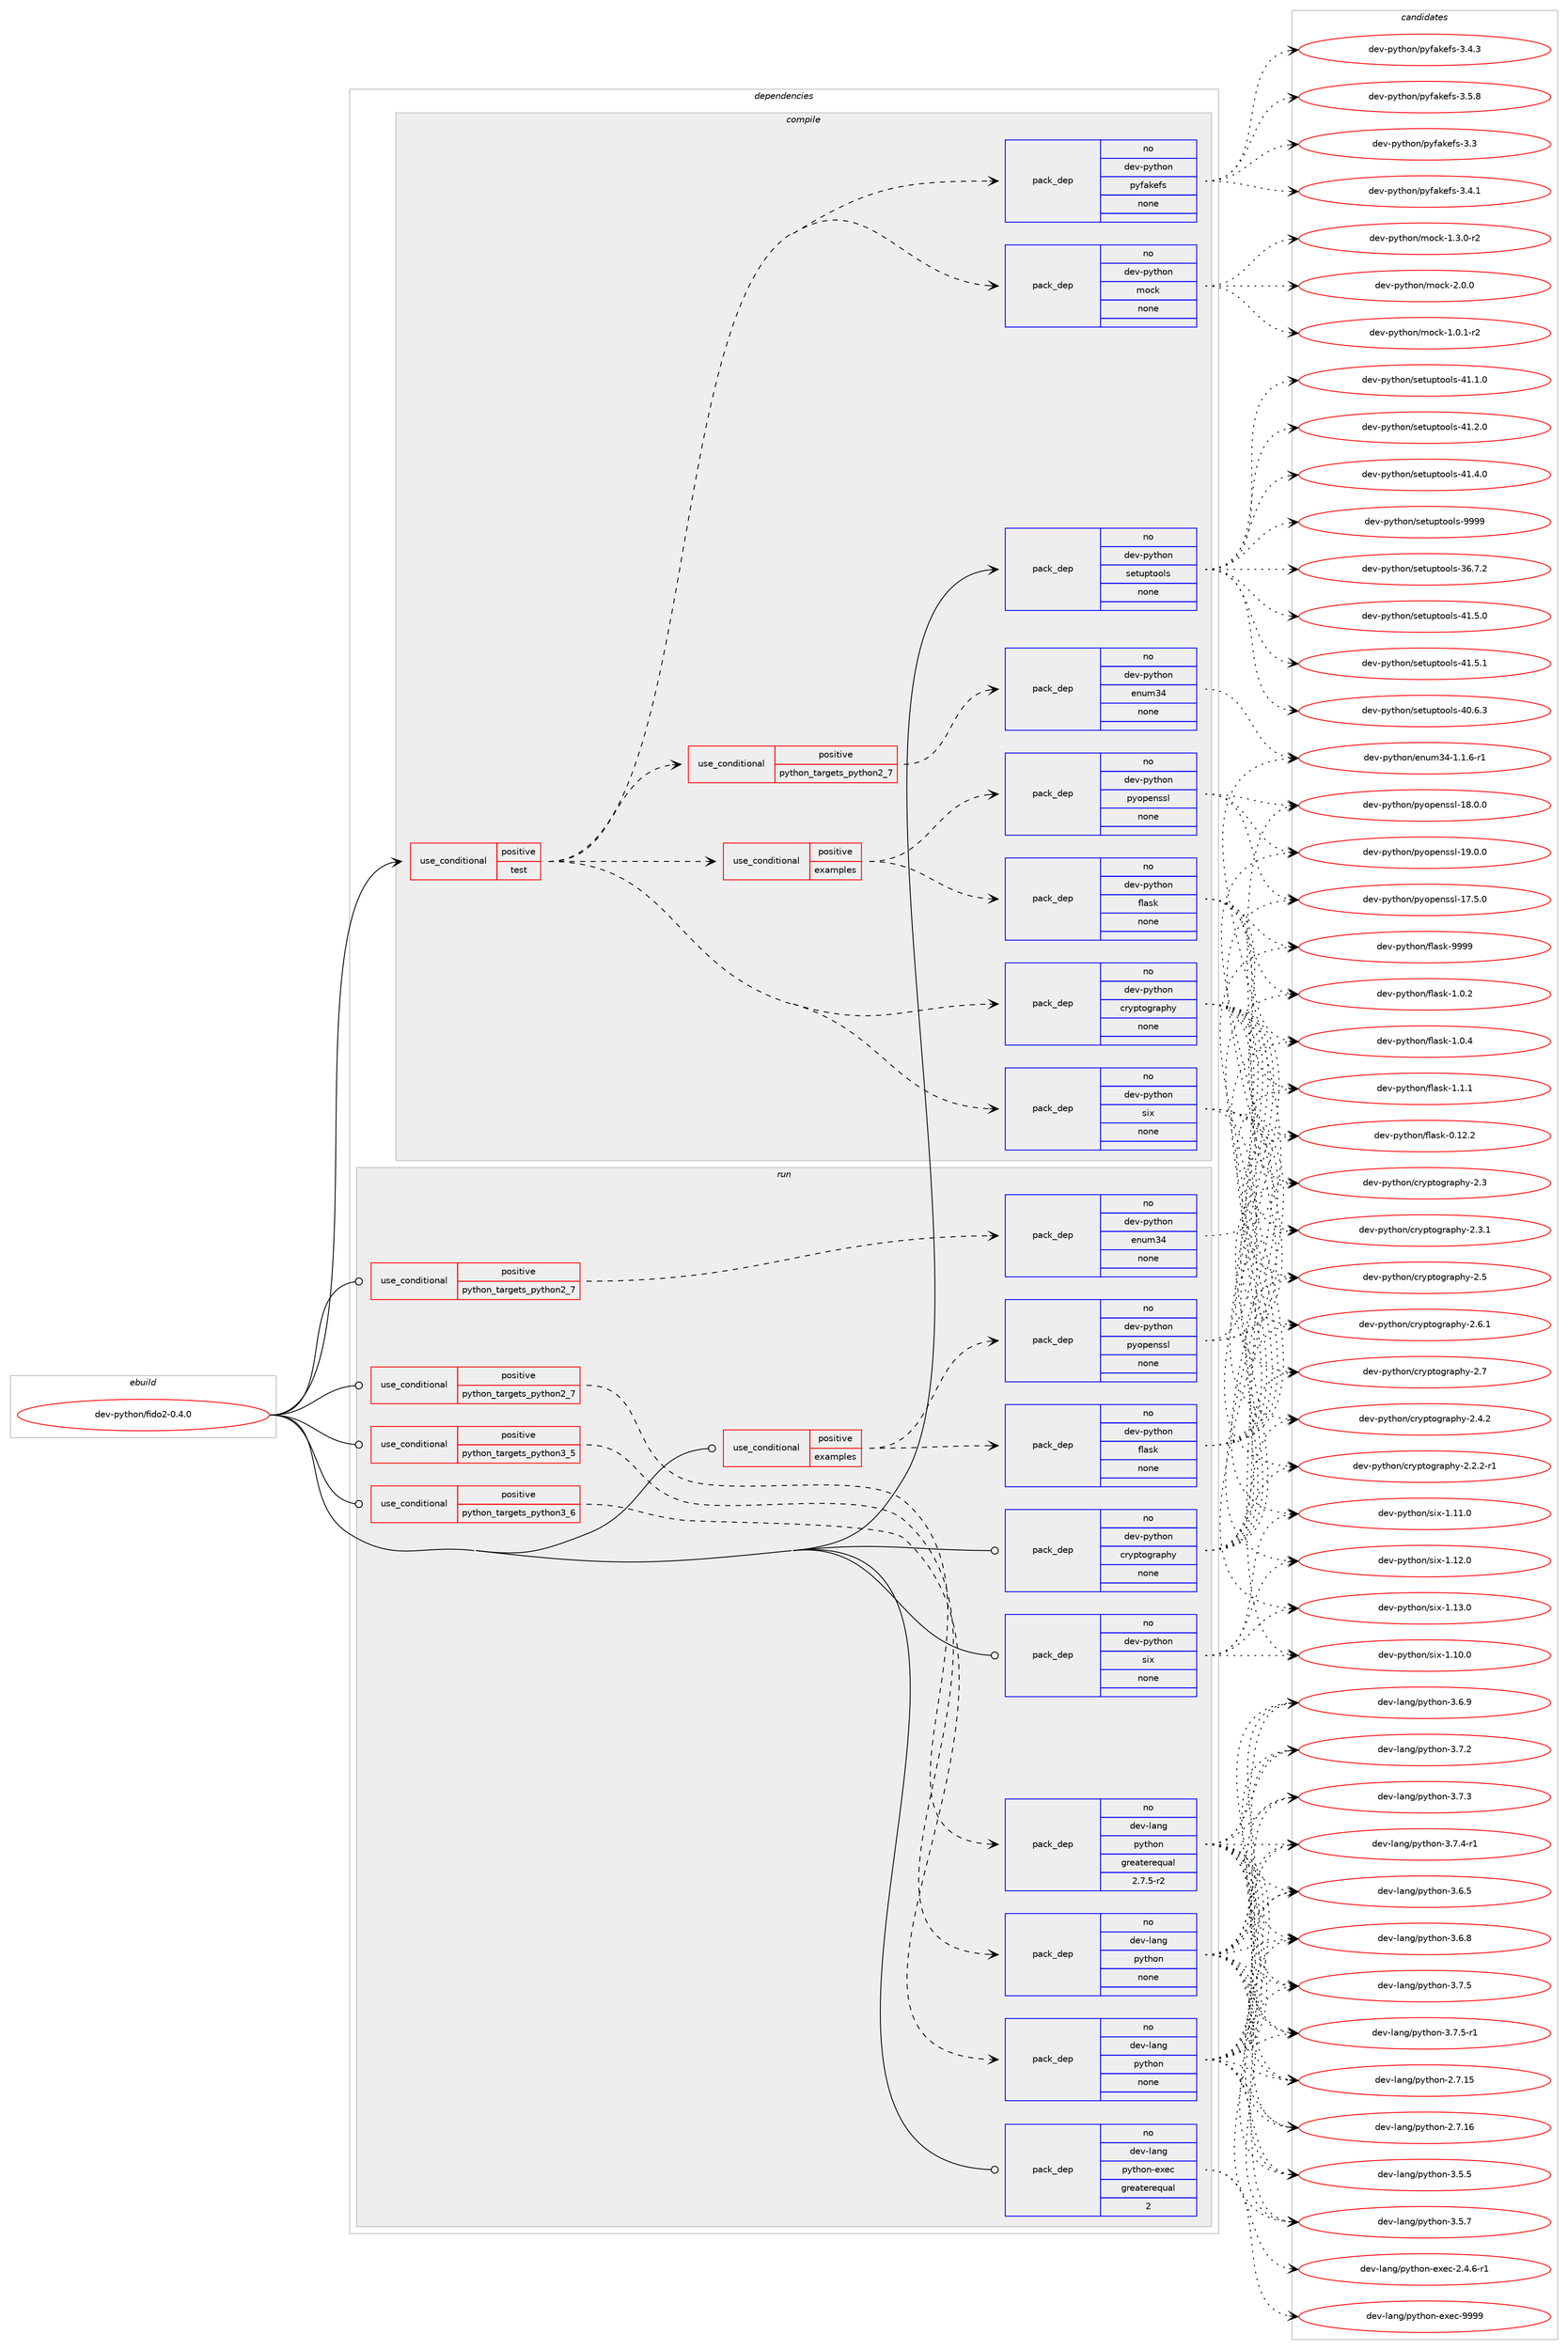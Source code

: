 digraph prolog {

# *************
# Graph options
# *************

newrank=true;
concentrate=true;
compound=true;
graph [rankdir=LR,fontname=Helvetica,fontsize=10,ranksep=1.5];#, ranksep=2.5, nodesep=0.2];
edge  [arrowhead=vee];
node  [fontname=Helvetica,fontsize=10];

# **********
# The ebuild
# **********

subgraph cluster_leftcol {
color=gray;
rank=same;
label=<<i>ebuild</i>>;
id [label="dev-python/fido2-0.4.0", color=red, width=4, href="../dev-python/fido2-0.4.0.svg"];
}

# ****************
# The dependencies
# ****************

subgraph cluster_midcol {
color=gray;
label=<<i>dependencies</i>>;
subgraph cluster_compile {
fillcolor="#eeeeee";
style=filled;
label=<<i>compile</i>>;
subgraph cond139214 {
dependency604083 [label=<<TABLE BORDER="0" CELLBORDER="1" CELLSPACING="0" CELLPADDING="4"><TR><TD ROWSPAN="3" CELLPADDING="10">use_conditional</TD></TR><TR><TD>positive</TD></TR><TR><TD>test</TD></TR></TABLE>>, shape=none, color=red];
subgraph pack453072 {
dependency604084 [label=<<TABLE BORDER="0" CELLBORDER="1" CELLSPACING="0" CELLPADDING="4" WIDTH="220"><TR><TD ROWSPAN="6" CELLPADDING="30">pack_dep</TD></TR><TR><TD WIDTH="110">no</TD></TR><TR><TD>dev-python</TD></TR><TR><TD>six</TD></TR><TR><TD>none</TD></TR><TR><TD></TD></TR></TABLE>>, shape=none, color=blue];
}
dependency604083:e -> dependency604084:w [weight=20,style="dashed",arrowhead="vee"];
subgraph pack453073 {
dependency604085 [label=<<TABLE BORDER="0" CELLBORDER="1" CELLSPACING="0" CELLPADDING="4" WIDTH="220"><TR><TD ROWSPAN="6" CELLPADDING="30">pack_dep</TD></TR><TR><TD WIDTH="110">no</TD></TR><TR><TD>dev-python</TD></TR><TR><TD>cryptography</TD></TR><TR><TD>none</TD></TR><TR><TD></TD></TR></TABLE>>, shape=none, color=blue];
}
dependency604083:e -> dependency604085:w [weight=20,style="dashed",arrowhead="vee"];
subgraph cond139215 {
dependency604086 [label=<<TABLE BORDER="0" CELLBORDER="1" CELLSPACING="0" CELLPADDING="4"><TR><TD ROWSPAN="3" CELLPADDING="10">use_conditional</TD></TR><TR><TD>positive</TD></TR><TR><TD>python_targets_python2_7</TD></TR></TABLE>>, shape=none, color=red];
subgraph pack453074 {
dependency604087 [label=<<TABLE BORDER="0" CELLBORDER="1" CELLSPACING="0" CELLPADDING="4" WIDTH="220"><TR><TD ROWSPAN="6" CELLPADDING="30">pack_dep</TD></TR><TR><TD WIDTH="110">no</TD></TR><TR><TD>dev-python</TD></TR><TR><TD>enum34</TD></TR><TR><TD>none</TD></TR><TR><TD></TD></TR></TABLE>>, shape=none, color=blue];
}
dependency604086:e -> dependency604087:w [weight=20,style="dashed",arrowhead="vee"];
}
dependency604083:e -> dependency604086:w [weight=20,style="dashed",arrowhead="vee"];
subgraph cond139216 {
dependency604088 [label=<<TABLE BORDER="0" CELLBORDER="1" CELLSPACING="0" CELLPADDING="4"><TR><TD ROWSPAN="3" CELLPADDING="10">use_conditional</TD></TR><TR><TD>positive</TD></TR><TR><TD>examples</TD></TR></TABLE>>, shape=none, color=red];
subgraph pack453075 {
dependency604089 [label=<<TABLE BORDER="0" CELLBORDER="1" CELLSPACING="0" CELLPADDING="4" WIDTH="220"><TR><TD ROWSPAN="6" CELLPADDING="30">pack_dep</TD></TR><TR><TD WIDTH="110">no</TD></TR><TR><TD>dev-python</TD></TR><TR><TD>flask</TD></TR><TR><TD>none</TD></TR><TR><TD></TD></TR></TABLE>>, shape=none, color=blue];
}
dependency604088:e -> dependency604089:w [weight=20,style="dashed",arrowhead="vee"];
subgraph pack453076 {
dependency604090 [label=<<TABLE BORDER="0" CELLBORDER="1" CELLSPACING="0" CELLPADDING="4" WIDTH="220"><TR><TD ROWSPAN="6" CELLPADDING="30">pack_dep</TD></TR><TR><TD WIDTH="110">no</TD></TR><TR><TD>dev-python</TD></TR><TR><TD>pyopenssl</TD></TR><TR><TD>none</TD></TR><TR><TD></TD></TR></TABLE>>, shape=none, color=blue];
}
dependency604088:e -> dependency604090:w [weight=20,style="dashed",arrowhead="vee"];
}
dependency604083:e -> dependency604088:w [weight=20,style="dashed",arrowhead="vee"];
subgraph pack453077 {
dependency604091 [label=<<TABLE BORDER="0" CELLBORDER="1" CELLSPACING="0" CELLPADDING="4" WIDTH="220"><TR><TD ROWSPAN="6" CELLPADDING="30">pack_dep</TD></TR><TR><TD WIDTH="110">no</TD></TR><TR><TD>dev-python</TD></TR><TR><TD>mock</TD></TR><TR><TD>none</TD></TR><TR><TD></TD></TR></TABLE>>, shape=none, color=blue];
}
dependency604083:e -> dependency604091:w [weight=20,style="dashed",arrowhead="vee"];
subgraph pack453078 {
dependency604092 [label=<<TABLE BORDER="0" CELLBORDER="1" CELLSPACING="0" CELLPADDING="4" WIDTH="220"><TR><TD ROWSPAN="6" CELLPADDING="30">pack_dep</TD></TR><TR><TD WIDTH="110">no</TD></TR><TR><TD>dev-python</TD></TR><TR><TD>pyfakefs</TD></TR><TR><TD>none</TD></TR><TR><TD></TD></TR></TABLE>>, shape=none, color=blue];
}
dependency604083:e -> dependency604092:w [weight=20,style="dashed",arrowhead="vee"];
}
id:e -> dependency604083:w [weight=20,style="solid",arrowhead="vee"];
subgraph pack453079 {
dependency604093 [label=<<TABLE BORDER="0" CELLBORDER="1" CELLSPACING="0" CELLPADDING="4" WIDTH="220"><TR><TD ROWSPAN="6" CELLPADDING="30">pack_dep</TD></TR><TR><TD WIDTH="110">no</TD></TR><TR><TD>dev-python</TD></TR><TR><TD>setuptools</TD></TR><TR><TD>none</TD></TR><TR><TD></TD></TR></TABLE>>, shape=none, color=blue];
}
id:e -> dependency604093:w [weight=20,style="solid",arrowhead="vee"];
}
subgraph cluster_compileandrun {
fillcolor="#eeeeee";
style=filled;
label=<<i>compile and run</i>>;
}
subgraph cluster_run {
fillcolor="#eeeeee";
style=filled;
label=<<i>run</i>>;
subgraph cond139217 {
dependency604094 [label=<<TABLE BORDER="0" CELLBORDER="1" CELLSPACING="0" CELLPADDING="4"><TR><TD ROWSPAN="3" CELLPADDING="10">use_conditional</TD></TR><TR><TD>positive</TD></TR><TR><TD>examples</TD></TR></TABLE>>, shape=none, color=red];
subgraph pack453080 {
dependency604095 [label=<<TABLE BORDER="0" CELLBORDER="1" CELLSPACING="0" CELLPADDING="4" WIDTH="220"><TR><TD ROWSPAN="6" CELLPADDING="30">pack_dep</TD></TR><TR><TD WIDTH="110">no</TD></TR><TR><TD>dev-python</TD></TR><TR><TD>flask</TD></TR><TR><TD>none</TD></TR><TR><TD></TD></TR></TABLE>>, shape=none, color=blue];
}
dependency604094:e -> dependency604095:w [weight=20,style="dashed",arrowhead="vee"];
subgraph pack453081 {
dependency604096 [label=<<TABLE BORDER="0" CELLBORDER="1" CELLSPACING="0" CELLPADDING="4" WIDTH="220"><TR><TD ROWSPAN="6" CELLPADDING="30">pack_dep</TD></TR><TR><TD WIDTH="110">no</TD></TR><TR><TD>dev-python</TD></TR><TR><TD>pyopenssl</TD></TR><TR><TD>none</TD></TR><TR><TD></TD></TR></TABLE>>, shape=none, color=blue];
}
dependency604094:e -> dependency604096:w [weight=20,style="dashed",arrowhead="vee"];
}
id:e -> dependency604094:w [weight=20,style="solid",arrowhead="odot"];
subgraph cond139218 {
dependency604097 [label=<<TABLE BORDER="0" CELLBORDER="1" CELLSPACING="0" CELLPADDING="4"><TR><TD ROWSPAN="3" CELLPADDING="10">use_conditional</TD></TR><TR><TD>positive</TD></TR><TR><TD>python_targets_python2_7</TD></TR></TABLE>>, shape=none, color=red];
subgraph pack453082 {
dependency604098 [label=<<TABLE BORDER="0" CELLBORDER="1" CELLSPACING="0" CELLPADDING="4" WIDTH="220"><TR><TD ROWSPAN="6" CELLPADDING="30">pack_dep</TD></TR><TR><TD WIDTH="110">no</TD></TR><TR><TD>dev-lang</TD></TR><TR><TD>python</TD></TR><TR><TD>greaterequal</TD></TR><TR><TD>2.7.5-r2</TD></TR></TABLE>>, shape=none, color=blue];
}
dependency604097:e -> dependency604098:w [weight=20,style="dashed",arrowhead="vee"];
}
id:e -> dependency604097:w [weight=20,style="solid",arrowhead="odot"];
subgraph cond139219 {
dependency604099 [label=<<TABLE BORDER="0" CELLBORDER="1" CELLSPACING="0" CELLPADDING="4"><TR><TD ROWSPAN="3" CELLPADDING="10">use_conditional</TD></TR><TR><TD>positive</TD></TR><TR><TD>python_targets_python2_7</TD></TR></TABLE>>, shape=none, color=red];
subgraph pack453083 {
dependency604100 [label=<<TABLE BORDER="0" CELLBORDER="1" CELLSPACING="0" CELLPADDING="4" WIDTH="220"><TR><TD ROWSPAN="6" CELLPADDING="30">pack_dep</TD></TR><TR><TD WIDTH="110">no</TD></TR><TR><TD>dev-python</TD></TR><TR><TD>enum34</TD></TR><TR><TD>none</TD></TR><TR><TD></TD></TR></TABLE>>, shape=none, color=blue];
}
dependency604099:e -> dependency604100:w [weight=20,style="dashed",arrowhead="vee"];
}
id:e -> dependency604099:w [weight=20,style="solid",arrowhead="odot"];
subgraph cond139220 {
dependency604101 [label=<<TABLE BORDER="0" CELLBORDER="1" CELLSPACING="0" CELLPADDING="4"><TR><TD ROWSPAN="3" CELLPADDING="10">use_conditional</TD></TR><TR><TD>positive</TD></TR><TR><TD>python_targets_python3_5</TD></TR></TABLE>>, shape=none, color=red];
subgraph pack453084 {
dependency604102 [label=<<TABLE BORDER="0" CELLBORDER="1" CELLSPACING="0" CELLPADDING="4" WIDTH="220"><TR><TD ROWSPAN="6" CELLPADDING="30">pack_dep</TD></TR><TR><TD WIDTH="110">no</TD></TR><TR><TD>dev-lang</TD></TR><TR><TD>python</TD></TR><TR><TD>none</TD></TR><TR><TD></TD></TR></TABLE>>, shape=none, color=blue];
}
dependency604101:e -> dependency604102:w [weight=20,style="dashed",arrowhead="vee"];
}
id:e -> dependency604101:w [weight=20,style="solid",arrowhead="odot"];
subgraph cond139221 {
dependency604103 [label=<<TABLE BORDER="0" CELLBORDER="1" CELLSPACING="0" CELLPADDING="4"><TR><TD ROWSPAN="3" CELLPADDING="10">use_conditional</TD></TR><TR><TD>positive</TD></TR><TR><TD>python_targets_python3_6</TD></TR></TABLE>>, shape=none, color=red];
subgraph pack453085 {
dependency604104 [label=<<TABLE BORDER="0" CELLBORDER="1" CELLSPACING="0" CELLPADDING="4" WIDTH="220"><TR><TD ROWSPAN="6" CELLPADDING="30">pack_dep</TD></TR><TR><TD WIDTH="110">no</TD></TR><TR><TD>dev-lang</TD></TR><TR><TD>python</TD></TR><TR><TD>none</TD></TR><TR><TD></TD></TR></TABLE>>, shape=none, color=blue];
}
dependency604103:e -> dependency604104:w [weight=20,style="dashed",arrowhead="vee"];
}
id:e -> dependency604103:w [weight=20,style="solid",arrowhead="odot"];
subgraph pack453086 {
dependency604105 [label=<<TABLE BORDER="0" CELLBORDER="1" CELLSPACING="0" CELLPADDING="4" WIDTH="220"><TR><TD ROWSPAN="6" CELLPADDING="30">pack_dep</TD></TR><TR><TD WIDTH="110">no</TD></TR><TR><TD>dev-lang</TD></TR><TR><TD>python-exec</TD></TR><TR><TD>greaterequal</TD></TR><TR><TD>2</TD></TR></TABLE>>, shape=none, color=blue];
}
id:e -> dependency604105:w [weight=20,style="solid",arrowhead="odot"];
subgraph pack453087 {
dependency604106 [label=<<TABLE BORDER="0" CELLBORDER="1" CELLSPACING="0" CELLPADDING="4" WIDTH="220"><TR><TD ROWSPAN="6" CELLPADDING="30">pack_dep</TD></TR><TR><TD WIDTH="110">no</TD></TR><TR><TD>dev-python</TD></TR><TR><TD>cryptography</TD></TR><TR><TD>none</TD></TR><TR><TD></TD></TR></TABLE>>, shape=none, color=blue];
}
id:e -> dependency604106:w [weight=20,style="solid",arrowhead="odot"];
subgraph pack453088 {
dependency604107 [label=<<TABLE BORDER="0" CELLBORDER="1" CELLSPACING="0" CELLPADDING="4" WIDTH="220"><TR><TD ROWSPAN="6" CELLPADDING="30">pack_dep</TD></TR><TR><TD WIDTH="110">no</TD></TR><TR><TD>dev-python</TD></TR><TR><TD>six</TD></TR><TR><TD>none</TD></TR><TR><TD></TD></TR></TABLE>>, shape=none, color=blue];
}
id:e -> dependency604107:w [weight=20,style="solid",arrowhead="odot"];
}
}

# **************
# The candidates
# **************

subgraph cluster_choices {
rank=same;
color=gray;
label=<<i>candidates</i>>;

subgraph choice453072 {
color=black;
nodesep=1;
choice100101118451121211161041111104711510512045494649484648 [label="dev-python/six-1.10.0", color=red, width=4,href="../dev-python/six-1.10.0.svg"];
choice100101118451121211161041111104711510512045494649494648 [label="dev-python/six-1.11.0", color=red, width=4,href="../dev-python/six-1.11.0.svg"];
choice100101118451121211161041111104711510512045494649504648 [label="dev-python/six-1.12.0", color=red, width=4,href="../dev-python/six-1.12.0.svg"];
choice100101118451121211161041111104711510512045494649514648 [label="dev-python/six-1.13.0", color=red, width=4,href="../dev-python/six-1.13.0.svg"];
dependency604084:e -> choice100101118451121211161041111104711510512045494649484648:w [style=dotted,weight="100"];
dependency604084:e -> choice100101118451121211161041111104711510512045494649494648:w [style=dotted,weight="100"];
dependency604084:e -> choice100101118451121211161041111104711510512045494649504648:w [style=dotted,weight="100"];
dependency604084:e -> choice100101118451121211161041111104711510512045494649514648:w [style=dotted,weight="100"];
}
subgraph choice453073 {
color=black;
nodesep=1;
choice100101118451121211161041111104799114121112116111103114971121041214550465046504511449 [label="dev-python/cryptography-2.2.2-r1", color=red, width=4,href="../dev-python/cryptography-2.2.2-r1.svg"];
choice1001011184511212111610411111047991141211121161111031149711210412145504651 [label="dev-python/cryptography-2.3", color=red, width=4,href="../dev-python/cryptography-2.3.svg"];
choice10010111845112121116104111110479911412111211611110311497112104121455046514649 [label="dev-python/cryptography-2.3.1", color=red, width=4,href="../dev-python/cryptography-2.3.1.svg"];
choice10010111845112121116104111110479911412111211611110311497112104121455046524650 [label="dev-python/cryptography-2.4.2", color=red, width=4,href="../dev-python/cryptography-2.4.2.svg"];
choice1001011184511212111610411111047991141211121161111031149711210412145504653 [label="dev-python/cryptography-2.5", color=red, width=4,href="../dev-python/cryptography-2.5.svg"];
choice10010111845112121116104111110479911412111211611110311497112104121455046544649 [label="dev-python/cryptography-2.6.1", color=red, width=4,href="../dev-python/cryptography-2.6.1.svg"];
choice1001011184511212111610411111047991141211121161111031149711210412145504655 [label="dev-python/cryptography-2.7", color=red, width=4,href="../dev-python/cryptography-2.7.svg"];
dependency604085:e -> choice100101118451121211161041111104799114121112116111103114971121041214550465046504511449:w [style=dotted,weight="100"];
dependency604085:e -> choice1001011184511212111610411111047991141211121161111031149711210412145504651:w [style=dotted,weight="100"];
dependency604085:e -> choice10010111845112121116104111110479911412111211611110311497112104121455046514649:w [style=dotted,weight="100"];
dependency604085:e -> choice10010111845112121116104111110479911412111211611110311497112104121455046524650:w [style=dotted,weight="100"];
dependency604085:e -> choice1001011184511212111610411111047991141211121161111031149711210412145504653:w [style=dotted,weight="100"];
dependency604085:e -> choice10010111845112121116104111110479911412111211611110311497112104121455046544649:w [style=dotted,weight="100"];
dependency604085:e -> choice1001011184511212111610411111047991141211121161111031149711210412145504655:w [style=dotted,weight="100"];
}
subgraph choice453074 {
color=black;
nodesep=1;
choice100101118451121211161041111104710111011710951524549464946544511449 [label="dev-python/enum34-1.1.6-r1", color=red, width=4,href="../dev-python/enum34-1.1.6-r1.svg"];
dependency604087:e -> choice100101118451121211161041111104710111011710951524549464946544511449:w [style=dotted,weight="100"];
}
subgraph choice453075 {
color=black;
nodesep=1;
choice10010111845112121116104111110471021089711510745484649504650 [label="dev-python/flask-0.12.2", color=red, width=4,href="../dev-python/flask-0.12.2.svg"];
choice100101118451121211161041111104710210897115107454946484650 [label="dev-python/flask-1.0.2", color=red, width=4,href="../dev-python/flask-1.0.2.svg"];
choice100101118451121211161041111104710210897115107454946484652 [label="dev-python/flask-1.0.4", color=red, width=4,href="../dev-python/flask-1.0.4.svg"];
choice100101118451121211161041111104710210897115107454946494649 [label="dev-python/flask-1.1.1", color=red, width=4,href="../dev-python/flask-1.1.1.svg"];
choice1001011184511212111610411111047102108971151074557575757 [label="dev-python/flask-9999", color=red, width=4,href="../dev-python/flask-9999.svg"];
dependency604089:e -> choice10010111845112121116104111110471021089711510745484649504650:w [style=dotted,weight="100"];
dependency604089:e -> choice100101118451121211161041111104710210897115107454946484650:w [style=dotted,weight="100"];
dependency604089:e -> choice100101118451121211161041111104710210897115107454946484652:w [style=dotted,weight="100"];
dependency604089:e -> choice100101118451121211161041111104710210897115107454946494649:w [style=dotted,weight="100"];
dependency604089:e -> choice1001011184511212111610411111047102108971151074557575757:w [style=dotted,weight="100"];
}
subgraph choice453076 {
color=black;
nodesep=1;
choice100101118451121211161041111104711212111111210111011511510845495546534648 [label="dev-python/pyopenssl-17.5.0", color=red, width=4,href="../dev-python/pyopenssl-17.5.0.svg"];
choice100101118451121211161041111104711212111111210111011511510845495646484648 [label="dev-python/pyopenssl-18.0.0", color=red, width=4,href="../dev-python/pyopenssl-18.0.0.svg"];
choice100101118451121211161041111104711212111111210111011511510845495746484648 [label="dev-python/pyopenssl-19.0.0", color=red, width=4,href="../dev-python/pyopenssl-19.0.0.svg"];
dependency604090:e -> choice100101118451121211161041111104711212111111210111011511510845495546534648:w [style=dotted,weight="100"];
dependency604090:e -> choice100101118451121211161041111104711212111111210111011511510845495646484648:w [style=dotted,weight="100"];
dependency604090:e -> choice100101118451121211161041111104711212111111210111011511510845495746484648:w [style=dotted,weight="100"];
}
subgraph choice453077 {
color=black;
nodesep=1;
choice1001011184511212111610411111047109111991074549464846494511450 [label="dev-python/mock-1.0.1-r2", color=red, width=4,href="../dev-python/mock-1.0.1-r2.svg"];
choice1001011184511212111610411111047109111991074549465146484511450 [label="dev-python/mock-1.3.0-r2", color=red, width=4,href="../dev-python/mock-1.3.0-r2.svg"];
choice100101118451121211161041111104710911199107455046484648 [label="dev-python/mock-2.0.0", color=red, width=4,href="../dev-python/mock-2.0.0.svg"];
dependency604091:e -> choice1001011184511212111610411111047109111991074549464846494511450:w [style=dotted,weight="100"];
dependency604091:e -> choice1001011184511212111610411111047109111991074549465146484511450:w [style=dotted,weight="100"];
dependency604091:e -> choice100101118451121211161041111104710911199107455046484648:w [style=dotted,weight="100"];
}
subgraph choice453078 {
color=black;
nodesep=1;
choice10010111845112121116104111110471121211029710710110211545514651 [label="dev-python/pyfakefs-3.3", color=red, width=4,href="../dev-python/pyfakefs-3.3.svg"];
choice100101118451121211161041111104711212110297107101102115455146524649 [label="dev-python/pyfakefs-3.4.1", color=red, width=4,href="../dev-python/pyfakefs-3.4.1.svg"];
choice100101118451121211161041111104711212110297107101102115455146524651 [label="dev-python/pyfakefs-3.4.3", color=red, width=4,href="../dev-python/pyfakefs-3.4.3.svg"];
choice100101118451121211161041111104711212110297107101102115455146534656 [label="dev-python/pyfakefs-3.5.8", color=red, width=4,href="../dev-python/pyfakefs-3.5.8.svg"];
dependency604092:e -> choice10010111845112121116104111110471121211029710710110211545514651:w [style=dotted,weight="100"];
dependency604092:e -> choice100101118451121211161041111104711212110297107101102115455146524649:w [style=dotted,weight="100"];
dependency604092:e -> choice100101118451121211161041111104711212110297107101102115455146524651:w [style=dotted,weight="100"];
dependency604092:e -> choice100101118451121211161041111104711212110297107101102115455146534656:w [style=dotted,weight="100"];
}
subgraph choice453079 {
color=black;
nodesep=1;
choice100101118451121211161041111104711510111611711211611111110811545515446554650 [label="dev-python/setuptools-36.7.2", color=red, width=4,href="../dev-python/setuptools-36.7.2.svg"];
choice100101118451121211161041111104711510111611711211611111110811545524846544651 [label="dev-python/setuptools-40.6.3", color=red, width=4,href="../dev-python/setuptools-40.6.3.svg"];
choice100101118451121211161041111104711510111611711211611111110811545524946494648 [label="dev-python/setuptools-41.1.0", color=red, width=4,href="../dev-python/setuptools-41.1.0.svg"];
choice100101118451121211161041111104711510111611711211611111110811545524946504648 [label="dev-python/setuptools-41.2.0", color=red, width=4,href="../dev-python/setuptools-41.2.0.svg"];
choice100101118451121211161041111104711510111611711211611111110811545524946524648 [label="dev-python/setuptools-41.4.0", color=red, width=4,href="../dev-python/setuptools-41.4.0.svg"];
choice100101118451121211161041111104711510111611711211611111110811545524946534648 [label="dev-python/setuptools-41.5.0", color=red, width=4,href="../dev-python/setuptools-41.5.0.svg"];
choice100101118451121211161041111104711510111611711211611111110811545524946534649 [label="dev-python/setuptools-41.5.1", color=red, width=4,href="../dev-python/setuptools-41.5.1.svg"];
choice10010111845112121116104111110471151011161171121161111111081154557575757 [label="dev-python/setuptools-9999", color=red, width=4,href="../dev-python/setuptools-9999.svg"];
dependency604093:e -> choice100101118451121211161041111104711510111611711211611111110811545515446554650:w [style=dotted,weight="100"];
dependency604093:e -> choice100101118451121211161041111104711510111611711211611111110811545524846544651:w [style=dotted,weight="100"];
dependency604093:e -> choice100101118451121211161041111104711510111611711211611111110811545524946494648:w [style=dotted,weight="100"];
dependency604093:e -> choice100101118451121211161041111104711510111611711211611111110811545524946504648:w [style=dotted,weight="100"];
dependency604093:e -> choice100101118451121211161041111104711510111611711211611111110811545524946524648:w [style=dotted,weight="100"];
dependency604093:e -> choice100101118451121211161041111104711510111611711211611111110811545524946534648:w [style=dotted,weight="100"];
dependency604093:e -> choice100101118451121211161041111104711510111611711211611111110811545524946534649:w [style=dotted,weight="100"];
dependency604093:e -> choice10010111845112121116104111110471151011161171121161111111081154557575757:w [style=dotted,weight="100"];
}
subgraph choice453080 {
color=black;
nodesep=1;
choice10010111845112121116104111110471021089711510745484649504650 [label="dev-python/flask-0.12.2", color=red, width=4,href="../dev-python/flask-0.12.2.svg"];
choice100101118451121211161041111104710210897115107454946484650 [label="dev-python/flask-1.0.2", color=red, width=4,href="../dev-python/flask-1.0.2.svg"];
choice100101118451121211161041111104710210897115107454946484652 [label="dev-python/flask-1.0.4", color=red, width=4,href="../dev-python/flask-1.0.4.svg"];
choice100101118451121211161041111104710210897115107454946494649 [label="dev-python/flask-1.1.1", color=red, width=4,href="../dev-python/flask-1.1.1.svg"];
choice1001011184511212111610411111047102108971151074557575757 [label="dev-python/flask-9999", color=red, width=4,href="../dev-python/flask-9999.svg"];
dependency604095:e -> choice10010111845112121116104111110471021089711510745484649504650:w [style=dotted,weight="100"];
dependency604095:e -> choice100101118451121211161041111104710210897115107454946484650:w [style=dotted,weight="100"];
dependency604095:e -> choice100101118451121211161041111104710210897115107454946484652:w [style=dotted,weight="100"];
dependency604095:e -> choice100101118451121211161041111104710210897115107454946494649:w [style=dotted,weight="100"];
dependency604095:e -> choice1001011184511212111610411111047102108971151074557575757:w [style=dotted,weight="100"];
}
subgraph choice453081 {
color=black;
nodesep=1;
choice100101118451121211161041111104711212111111210111011511510845495546534648 [label="dev-python/pyopenssl-17.5.0", color=red, width=4,href="../dev-python/pyopenssl-17.5.0.svg"];
choice100101118451121211161041111104711212111111210111011511510845495646484648 [label="dev-python/pyopenssl-18.0.0", color=red, width=4,href="../dev-python/pyopenssl-18.0.0.svg"];
choice100101118451121211161041111104711212111111210111011511510845495746484648 [label="dev-python/pyopenssl-19.0.0", color=red, width=4,href="../dev-python/pyopenssl-19.0.0.svg"];
dependency604096:e -> choice100101118451121211161041111104711212111111210111011511510845495546534648:w [style=dotted,weight="100"];
dependency604096:e -> choice100101118451121211161041111104711212111111210111011511510845495646484648:w [style=dotted,weight="100"];
dependency604096:e -> choice100101118451121211161041111104711212111111210111011511510845495746484648:w [style=dotted,weight="100"];
}
subgraph choice453082 {
color=black;
nodesep=1;
choice10010111845108971101034711212111610411111045504655464953 [label="dev-lang/python-2.7.15", color=red, width=4,href="../dev-lang/python-2.7.15.svg"];
choice10010111845108971101034711212111610411111045504655464954 [label="dev-lang/python-2.7.16", color=red, width=4,href="../dev-lang/python-2.7.16.svg"];
choice100101118451089711010347112121116104111110455146534653 [label="dev-lang/python-3.5.5", color=red, width=4,href="../dev-lang/python-3.5.5.svg"];
choice100101118451089711010347112121116104111110455146534655 [label="dev-lang/python-3.5.7", color=red, width=4,href="../dev-lang/python-3.5.7.svg"];
choice100101118451089711010347112121116104111110455146544653 [label="dev-lang/python-3.6.5", color=red, width=4,href="../dev-lang/python-3.6.5.svg"];
choice100101118451089711010347112121116104111110455146544656 [label="dev-lang/python-3.6.8", color=red, width=4,href="../dev-lang/python-3.6.8.svg"];
choice100101118451089711010347112121116104111110455146544657 [label="dev-lang/python-3.6.9", color=red, width=4,href="../dev-lang/python-3.6.9.svg"];
choice100101118451089711010347112121116104111110455146554650 [label="dev-lang/python-3.7.2", color=red, width=4,href="../dev-lang/python-3.7.2.svg"];
choice100101118451089711010347112121116104111110455146554651 [label="dev-lang/python-3.7.3", color=red, width=4,href="../dev-lang/python-3.7.3.svg"];
choice1001011184510897110103471121211161041111104551465546524511449 [label="dev-lang/python-3.7.4-r1", color=red, width=4,href="../dev-lang/python-3.7.4-r1.svg"];
choice100101118451089711010347112121116104111110455146554653 [label="dev-lang/python-3.7.5", color=red, width=4,href="../dev-lang/python-3.7.5.svg"];
choice1001011184510897110103471121211161041111104551465546534511449 [label="dev-lang/python-3.7.5-r1", color=red, width=4,href="../dev-lang/python-3.7.5-r1.svg"];
dependency604098:e -> choice10010111845108971101034711212111610411111045504655464953:w [style=dotted,weight="100"];
dependency604098:e -> choice10010111845108971101034711212111610411111045504655464954:w [style=dotted,weight="100"];
dependency604098:e -> choice100101118451089711010347112121116104111110455146534653:w [style=dotted,weight="100"];
dependency604098:e -> choice100101118451089711010347112121116104111110455146534655:w [style=dotted,weight="100"];
dependency604098:e -> choice100101118451089711010347112121116104111110455146544653:w [style=dotted,weight="100"];
dependency604098:e -> choice100101118451089711010347112121116104111110455146544656:w [style=dotted,weight="100"];
dependency604098:e -> choice100101118451089711010347112121116104111110455146544657:w [style=dotted,weight="100"];
dependency604098:e -> choice100101118451089711010347112121116104111110455146554650:w [style=dotted,weight="100"];
dependency604098:e -> choice100101118451089711010347112121116104111110455146554651:w [style=dotted,weight="100"];
dependency604098:e -> choice1001011184510897110103471121211161041111104551465546524511449:w [style=dotted,weight="100"];
dependency604098:e -> choice100101118451089711010347112121116104111110455146554653:w [style=dotted,weight="100"];
dependency604098:e -> choice1001011184510897110103471121211161041111104551465546534511449:w [style=dotted,weight="100"];
}
subgraph choice453083 {
color=black;
nodesep=1;
choice100101118451121211161041111104710111011710951524549464946544511449 [label="dev-python/enum34-1.1.6-r1", color=red, width=4,href="../dev-python/enum34-1.1.6-r1.svg"];
dependency604100:e -> choice100101118451121211161041111104710111011710951524549464946544511449:w [style=dotted,weight="100"];
}
subgraph choice453084 {
color=black;
nodesep=1;
choice10010111845108971101034711212111610411111045504655464953 [label="dev-lang/python-2.7.15", color=red, width=4,href="../dev-lang/python-2.7.15.svg"];
choice10010111845108971101034711212111610411111045504655464954 [label="dev-lang/python-2.7.16", color=red, width=4,href="../dev-lang/python-2.7.16.svg"];
choice100101118451089711010347112121116104111110455146534653 [label="dev-lang/python-3.5.5", color=red, width=4,href="../dev-lang/python-3.5.5.svg"];
choice100101118451089711010347112121116104111110455146534655 [label="dev-lang/python-3.5.7", color=red, width=4,href="../dev-lang/python-3.5.7.svg"];
choice100101118451089711010347112121116104111110455146544653 [label="dev-lang/python-3.6.5", color=red, width=4,href="../dev-lang/python-3.6.5.svg"];
choice100101118451089711010347112121116104111110455146544656 [label="dev-lang/python-3.6.8", color=red, width=4,href="../dev-lang/python-3.6.8.svg"];
choice100101118451089711010347112121116104111110455146544657 [label="dev-lang/python-3.6.9", color=red, width=4,href="../dev-lang/python-3.6.9.svg"];
choice100101118451089711010347112121116104111110455146554650 [label="dev-lang/python-3.7.2", color=red, width=4,href="../dev-lang/python-3.7.2.svg"];
choice100101118451089711010347112121116104111110455146554651 [label="dev-lang/python-3.7.3", color=red, width=4,href="../dev-lang/python-3.7.3.svg"];
choice1001011184510897110103471121211161041111104551465546524511449 [label="dev-lang/python-3.7.4-r1", color=red, width=4,href="../dev-lang/python-3.7.4-r1.svg"];
choice100101118451089711010347112121116104111110455146554653 [label="dev-lang/python-3.7.5", color=red, width=4,href="../dev-lang/python-3.7.5.svg"];
choice1001011184510897110103471121211161041111104551465546534511449 [label="dev-lang/python-3.7.5-r1", color=red, width=4,href="../dev-lang/python-3.7.5-r1.svg"];
dependency604102:e -> choice10010111845108971101034711212111610411111045504655464953:w [style=dotted,weight="100"];
dependency604102:e -> choice10010111845108971101034711212111610411111045504655464954:w [style=dotted,weight="100"];
dependency604102:e -> choice100101118451089711010347112121116104111110455146534653:w [style=dotted,weight="100"];
dependency604102:e -> choice100101118451089711010347112121116104111110455146534655:w [style=dotted,weight="100"];
dependency604102:e -> choice100101118451089711010347112121116104111110455146544653:w [style=dotted,weight="100"];
dependency604102:e -> choice100101118451089711010347112121116104111110455146544656:w [style=dotted,weight="100"];
dependency604102:e -> choice100101118451089711010347112121116104111110455146544657:w [style=dotted,weight="100"];
dependency604102:e -> choice100101118451089711010347112121116104111110455146554650:w [style=dotted,weight="100"];
dependency604102:e -> choice100101118451089711010347112121116104111110455146554651:w [style=dotted,weight="100"];
dependency604102:e -> choice1001011184510897110103471121211161041111104551465546524511449:w [style=dotted,weight="100"];
dependency604102:e -> choice100101118451089711010347112121116104111110455146554653:w [style=dotted,weight="100"];
dependency604102:e -> choice1001011184510897110103471121211161041111104551465546534511449:w [style=dotted,weight="100"];
}
subgraph choice453085 {
color=black;
nodesep=1;
choice10010111845108971101034711212111610411111045504655464953 [label="dev-lang/python-2.7.15", color=red, width=4,href="../dev-lang/python-2.7.15.svg"];
choice10010111845108971101034711212111610411111045504655464954 [label="dev-lang/python-2.7.16", color=red, width=4,href="../dev-lang/python-2.7.16.svg"];
choice100101118451089711010347112121116104111110455146534653 [label="dev-lang/python-3.5.5", color=red, width=4,href="../dev-lang/python-3.5.5.svg"];
choice100101118451089711010347112121116104111110455146534655 [label="dev-lang/python-3.5.7", color=red, width=4,href="../dev-lang/python-3.5.7.svg"];
choice100101118451089711010347112121116104111110455146544653 [label="dev-lang/python-3.6.5", color=red, width=4,href="../dev-lang/python-3.6.5.svg"];
choice100101118451089711010347112121116104111110455146544656 [label="dev-lang/python-3.6.8", color=red, width=4,href="../dev-lang/python-3.6.8.svg"];
choice100101118451089711010347112121116104111110455146544657 [label="dev-lang/python-3.6.9", color=red, width=4,href="../dev-lang/python-3.6.9.svg"];
choice100101118451089711010347112121116104111110455146554650 [label="dev-lang/python-3.7.2", color=red, width=4,href="../dev-lang/python-3.7.2.svg"];
choice100101118451089711010347112121116104111110455146554651 [label="dev-lang/python-3.7.3", color=red, width=4,href="../dev-lang/python-3.7.3.svg"];
choice1001011184510897110103471121211161041111104551465546524511449 [label="dev-lang/python-3.7.4-r1", color=red, width=4,href="../dev-lang/python-3.7.4-r1.svg"];
choice100101118451089711010347112121116104111110455146554653 [label="dev-lang/python-3.7.5", color=red, width=4,href="../dev-lang/python-3.7.5.svg"];
choice1001011184510897110103471121211161041111104551465546534511449 [label="dev-lang/python-3.7.5-r1", color=red, width=4,href="../dev-lang/python-3.7.5-r1.svg"];
dependency604104:e -> choice10010111845108971101034711212111610411111045504655464953:w [style=dotted,weight="100"];
dependency604104:e -> choice10010111845108971101034711212111610411111045504655464954:w [style=dotted,weight="100"];
dependency604104:e -> choice100101118451089711010347112121116104111110455146534653:w [style=dotted,weight="100"];
dependency604104:e -> choice100101118451089711010347112121116104111110455146534655:w [style=dotted,weight="100"];
dependency604104:e -> choice100101118451089711010347112121116104111110455146544653:w [style=dotted,weight="100"];
dependency604104:e -> choice100101118451089711010347112121116104111110455146544656:w [style=dotted,weight="100"];
dependency604104:e -> choice100101118451089711010347112121116104111110455146544657:w [style=dotted,weight="100"];
dependency604104:e -> choice100101118451089711010347112121116104111110455146554650:w [style=dotted,weight="100"];
dependency604104:e -> choice100101118451089711010347112121116104111110455146554651:w [style=dotted,weight="100"];
dependency604104:e -> choice1001011184510897110103471121211161041111104551465546524511449:w [style=dotted,weight="100"];
dependency604104:e -> choice100101118451089711010347112121116104111110455146554653:w [style=dotted,weight="100"];
dependency604104:e -> choice1001011184510897110103471121211161041111104551465546534511449:w [style=dotted,weight="100"];
}
subgraph choice453086 {
color=black;
nodesep=1;
choice10010111845108971101034711212111610411111045101120101994550465246544511449 [label="dev-lang/python-exec-2.4.6-r1", color=red, width=4,href="../dev-lang/python-exec-2.4.6-r1.svg"];
choice10010111845108971101034711212111610411111045101120101994557575757 [label="dev-lang/python-exec-9999", color=red, width=4,href="../dev-lang/python-exec-9999.svg"];
dependency604105:e -> choice10010111845108971101034711212111610411111045101120101994550465246544511449:w [style=dotted,weight="100"];
dependency604105:e -> choice10010111845108971101034711212111610411111045101120101994557575757:w [style=dotted,weight="100"];
}
subgraph choice453087 {
color=black;
nodesep=1;
choice100101118451121211161041111104799114121112116111103114971121041214550465046504511449 [label="dev-python/cryptography-2.2.2-r1", color=red, width=4,href="../dev-python/cryptography-2.2.2-r1.svg"];
choice1001011184511212111610411111047991141211121161111031149711210412145504651 [label="dev-python/cryptography-2.3", color=red, width=4,href="../dev-python/cryptography-2.3.svg"];
choice10010111845112121116104111110479911412111211611110311497112104121455046514649 [label="dev-python/cryptography-2.3.1", color=red, width=4,href="../dev-python/cryptography-2.3.1.svg"];
choice10010111845112121116104111110479911412111211611110311497112104121455046524650 [label="dev-python/cryptography-2.4.2", color=red, width=4,href="../dev-python/cryptography-2.4.2.svg"];
choice1001011184511212111610411111047991141211121161111031149711210412145504653 [label="dev-python/cryptography-2.5", color=red, width=4,href="../dev-python/cryptography-2.5.svg"];
choice10010111845112121116104111110479911412111211611110311497112104121455046544649 [label="dev-python/cryptography-2.6.1", color=red, width=4,href="../dev-python/cryptography-2.6.1.svg"];
choice1001011184511212111610411111047991141211121161111031149711210412145504655 [label="dev-python/cryptography-2.7", color=red, width=4,href="../dev-python/cryptography-2.7.svg"];
dependency604106:e -> choice100101118451121211161041111104799114121112116111103114971121041214550465046504511449:w [style=dotted,weight="100"];
dependency604106:e -> choice1001011184511212111610411111047991141211121161111031149711210412145504651:w [style=dotted,weight="100"];
dependency604106:e -> choice10010111845112121116104111110479911412111211611110311497112104121455046514649:w [style=dotted,weight="100"];
dependency604106:e -> choice10010111845112121116104111110479911412111211611110311497112104121455046524650:w [style=dotted,weight="100"];
dependency604106:e -> choice1001011184511212111610411111047991141211121161111031149711210412145504653:w [style=dotted,weight="100"];
dependency604106:e -> choice10010111845112121116104111110479911412111211611110311497112104121455046544649:w [style=dotted,weight="100"];
dependency604106:e -> choice1001011184511212111610411111047991141211121161111031149711210412145504655:w [style=dotted,weight="100"];
}
subgraph choice453088 {
color=black;
nodesep=1;
choice100101118451121211161041111104711510512045494649484648 [label="dev-python/six-1.10.0", color=red, width=4,href="../dev-python/six-1.10.0.svg"];
choice100101118451121211161041111104711510512045494649494648 [label="dev-python/six-1.11.0", color=red, width=4,href="../dev-python/six-1.11.0.svg"];
choice100101118451121211161041111104711510512045494649504648 [label="dev-python/six-1.12.0", color=red, width=4,href="../dev-python/six-1.12.0.svg"];
choice100101118451121211161041111104711510512045494649514648 [label="dev-python/six-1.13.0", color=red, width=4,href="../dev-python/six-1.13.0.svg"];
dependency604107:e -> choice100101118451121211161041111104711510512045494649484648:w [style=dotted,weight="100"];
dependency604107:e -> choice100101118451121211161041111104711510512045494649494648:w [style=dotted,weight="100"];
dependency604107:e -> choice100101118451121211161041111104711510512045494649504648:w [style=dotted,weight="100"];
dependency604107:e -> choice100101118451121211161041111104711510512045494649514648:w [style=dotted,weight="100"];
}
}

}
